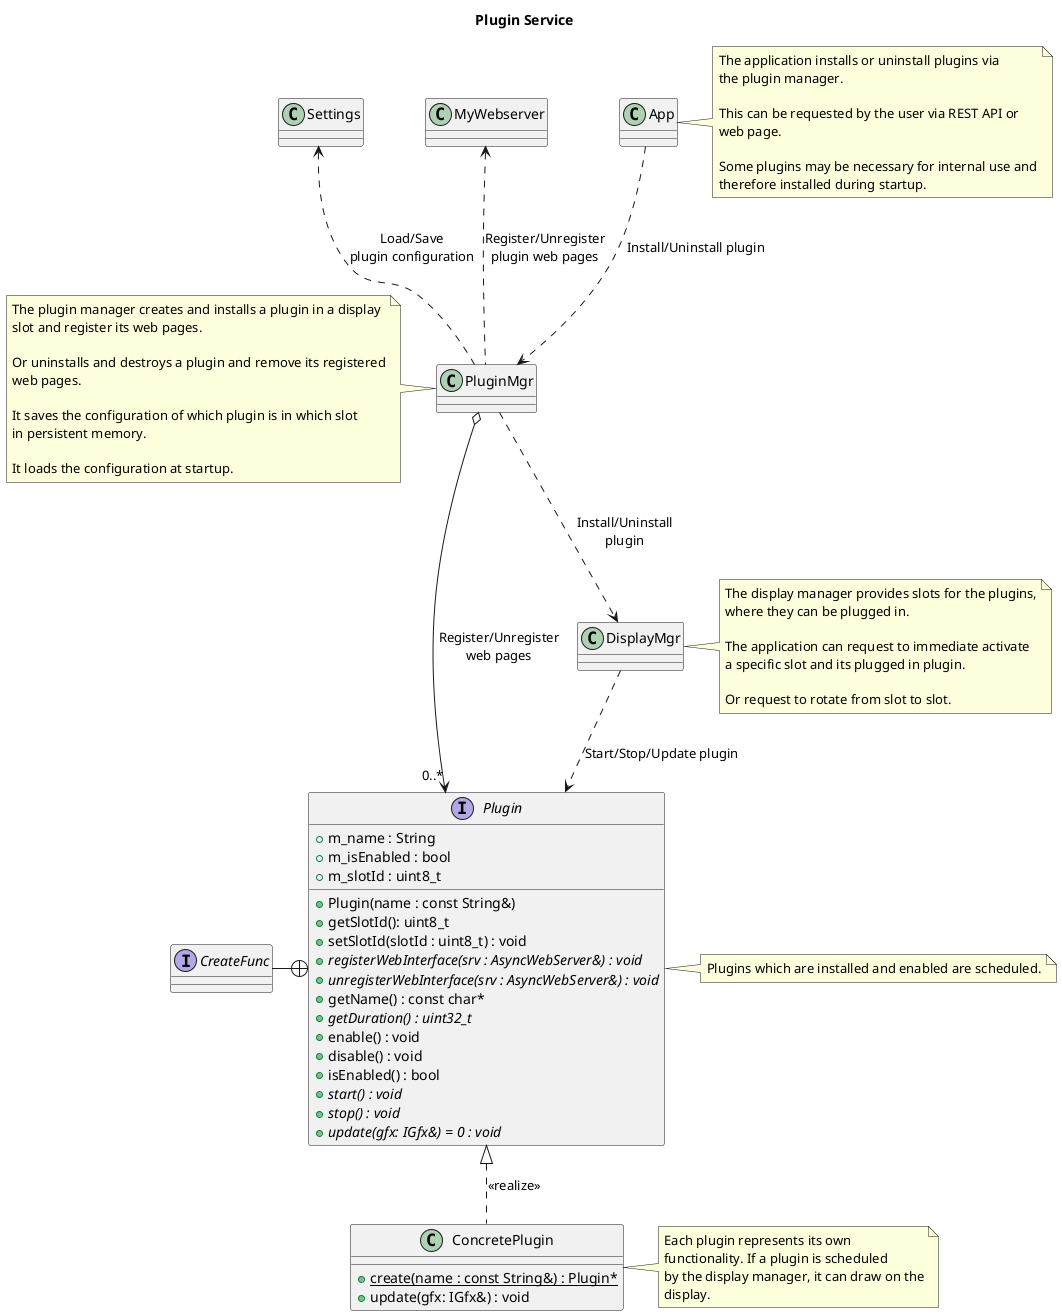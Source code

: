 @startuml

title Plugin Service

interface "CreateFunc" as createFunc

interface "Plugin" as plugin {

    + m_name : String
    + m_isEnabled : bool
    + m_slotId : uint8_t

    + Plugin(name : const String&)
    + getSlotId(): uint8_t
    + setSlotId(slotId : uint8_t) : void
    + {abstract} registerWebInterface(srv : AsyncWebServer&) : void
    + {abstract} unregisterWebInterface(srv : AsyncWebServer&) : void
    + getName() : const char*
    + {abstract} getDuration() : uint32_t
    + enable() : void
    + disable() : void
    + isEnabled() : bool
    + {abstract} start() : void
    + {abstract} stop() : void
    + {abstract} update(gfx: IGfx&) = 0 : void
}

note right of plugin
    Plugins which are installed and enabled are scheduled.
end note

class "PluginMgr" as pluginMgr
class "DisplayMgr" as displayMgr
class "MyWebserver" as myWebserver
class "App" as app
class "ConcretePlugin" as concretePlugin {
    + {static} create(name : const String&) : Plugin*
    + update(gfx: IGfx&) : void
}

class "Settings" as settings

app ..> pluginMgr: Install/Uninstall plugin

note right of app
    The application installs or uninstall plugins via
    the plugin manager.
    
    This can be requested by the user via REST API or
    web page.

    Some plugins may be necessary for internal use and
    therefore installed during startup.
end note

plugin +-l- createFunc
plugin <|.. concretePlugin: <<realize>>

note right of concretePlugin
    Each plugin represents its own
    functionality. If a plugin is scheduled
    by the display manager, it can draw on the
    display.
end note

displayMgr ..> plugin: Start/Stop/Update plugin

note right of displayMgr
    The display manager provides slots for the plugins,
    where they can be plugged in.

    The application can request to immediate activate
    a specific slot and its plugged in plugin.

    Or request to rotate from slot to slot.
end note

pluginMgr ..> displayMgr: Install/Uninstall\nplugin
pluginMgr o--> "0..*" plugin: Register/Unregister\nweb pages
pluginMgr .u.> myWebserver: Register/Unregister\nplugin web pages
pluginMgr .u.> settings: Load/Save\nplugin configuration

note left of pluginMgr
    The plugin manager creates and installs a plugin in a display
    slot and register its web pages.
    
    Or uninstalls and destroys a plugin and remove its registered
    web pages.
    
    It saves the configuration of which plugin is in which slot
    in persistent memory.
    
    It loads the configuration at startup.
end note

@enduml